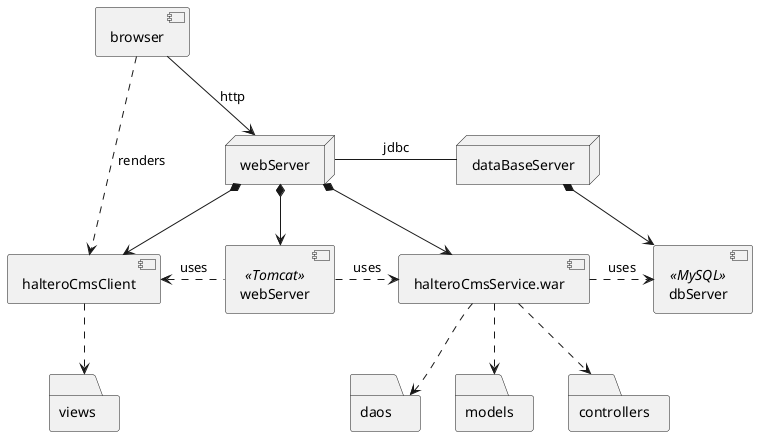 @startuml

node webServer
node dataBaseServer
component browser
component halteroCmsClient
component "webServer" <<Tomcat>> as webServerComponent

component halteroCmsService.war
component dbServer <<MySQL>>

folder views

folder controllers
folder daos
folder models

browser --> webServer : http
webServer *-d-> halteroCmsClient

webServer -r- dataBaseServer : jdbc
webServer *--> webServerComponent
webServerComponent .r.> halteroCmsService.war : uses
webServer *--> halteroCmsService.war

dataBaseServer *--> dbServer

browser ..> halteroCmsClient : renders
halteroCmsClient <.r. webServerComponent : uses
halteroCmsClient ..> views
halteroCmsService.war .r.> dbServer : uses

halteroCmsService.war ..> controllers
halteroCmsService.war ..> daos
halteroCmsService.war ..> models

@enduml

